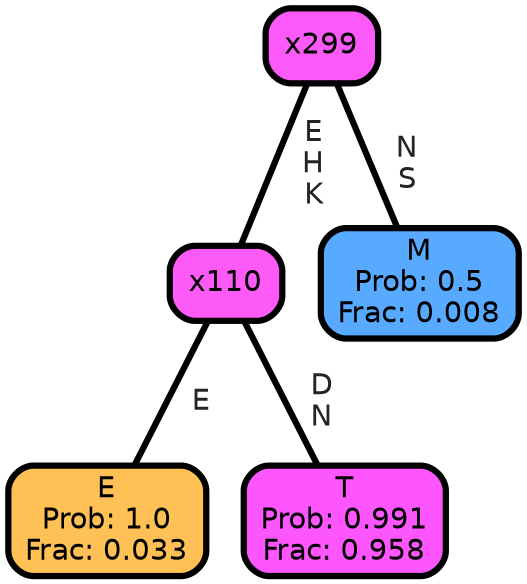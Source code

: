 graph Tree {
node [shape=box, style="filled, rounded",color="black",penwidth="3",fontcolor="black",                 fontname=helvetica] ;
graph [ranksep="0 equally", splines=straight,                 bgcolor=transparent, dpi=200] ;
edge [fontname=helvetica, fontweight=bold,fontcolor=grey14,color=black] ;
0 [label="E
Prob: 1.0
Frac: 0.033", fillcolor="#ffc155"] ;
1 [label="x110", fillcolor="#fd5af8"] ;
2 [label="T
Prob: 0.991
Frac: 0.958", fillcolor="#fd56fe"] ;
3 [label="x299", fillcolor="#fc5af8"] ;
4 [label="M
Prob: 0.5
Frac: 0.008", fillcolor="#57aaff"] ;
1 -- 0 [label=" E",penwidth=3] ;
1 -- 2 [label=" D\n N",penwidth=3] ;
3 -- 1 [label=" E\n H\n K",penwidth=3] ;
3 -- 4 [label=" N\n S",penwidth=3] ;
{rank = same;}}